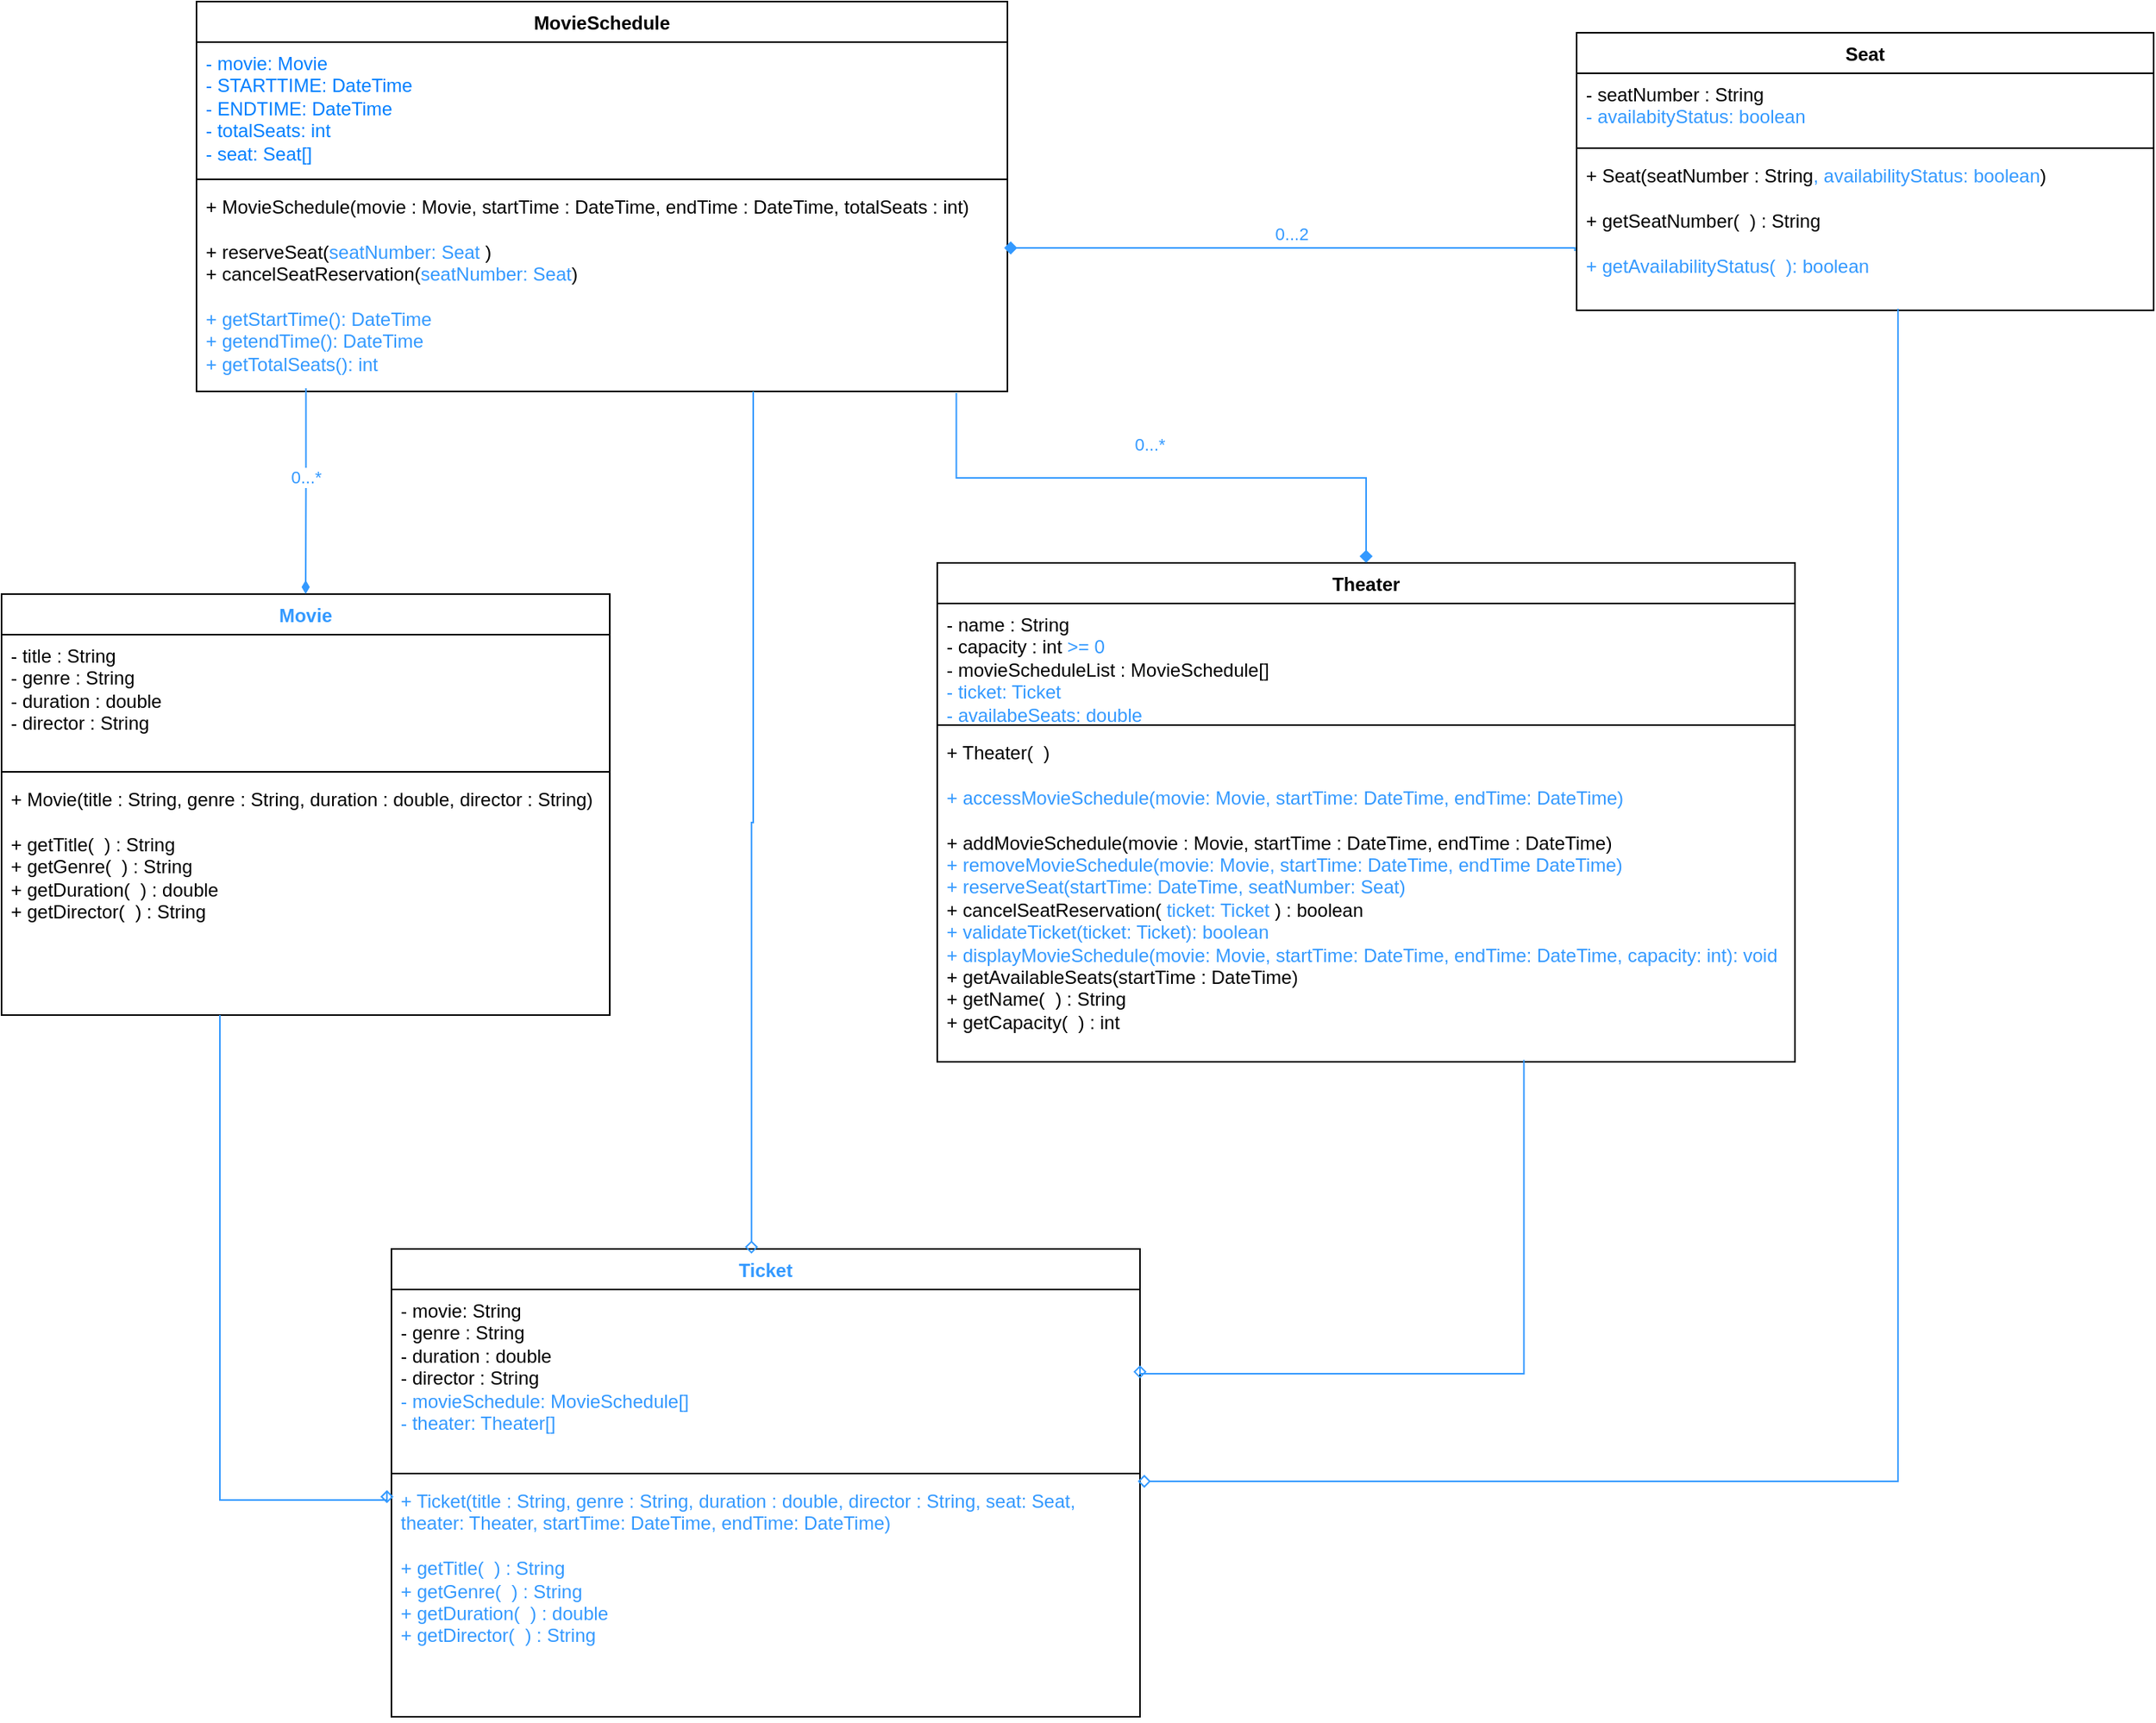 <mxfile version="21.5.0" type="google">
  <diagram name="Page-1" id="X9H0Jpc1L9nfje0OqII_">
    <mxGraphModel grid="1" page="1" gridSize="10" guides="1" tooltips="1" connect="1" arrows="1" fold="1" pageScale="1" pageWidth="850" pageHeight="1100" math="0" shadow="0">
      <root>
        <mxCell id="0" />
        <mxCell id="1" parent="0" />
        <mxCell id="2UeZ1jJ89Ma1ybHRojLT-1" value="Seat" style="swimlane;fontStyle=1;align=center;verticalAlign=top;childLayout=stackLayout;horizontal=1;startSize=26;horizontalStack=0;resizeParent=1;resizeParentMax=0;resizeLast=0;collapsible=1;marginBottom=0;whiteSpace=wrap;html=1;" vertex="1" parent="1">
          <mxGeometry x="1050" y="70" width="370" height="178" as="geometry" />
        </mxCell>
        <mxCell id="2UeZ1jJ89Ma1ybHRojLT-2" value="- seatNumber : String&lt;br&gt;&lt;font color=&quot;#3399ff&quot;&gt;- availabityStatus: boolean&lt;/font&gt;" style="text;strokeColor=none;fillColor=none;align=left;verticalAlign=top;spacingLeft=4;spacingRight=4;overflow=hidden;rotatable=0;points=[[0,0.5],[1,0.5]];portConstraint=eastwest;whiteSpace=wrap;html=1;" vertex="1" parent="2UeZ1jJ89Ma1ybHRojLT-1">
          <mxGeometry y="26" width="370" height="44" as="geometry" />
        </mxCell>
        <mxCell id="2UeZ1jJ89Ma1ybHRojLT-3" value="" style="line;strokeWidth=1;fillColor=none;align=left;verticalAlign=middle;spacingTop=-1;spacingLeft=3;spacingRight=3;rotatable=0;labelPosition=right;points=[];portConstraint=eastwest;strokeColor=inherit;" vertex="1" parent="2UeZ1jJ89Ma1ybHRojLT-1">
          <mxGeometry y="70" width="370" height="8" as="geometry" />
        </mxCell>
        <mxCell id="2UeZ1jJ89Ma1ybHRojLT-4" value="&lt;div&gt;+ Seat(seatNumber : String&lt;font color=&quot;#3399ff&quot;&gt;, availabilityStatus: boolean&lt;/font&gt;)&lt;/div&gt;&lt;div&gt;&lt;br&gt;&lt;/div&gt;&lt;div&gt;+ getSeatNumber(&amp;nbsp; ) : String&lt;/div&gt;&lt;div&gt;&lt;br&gt;&lt;/div&gt;&lt;div&gt;&lt;font color=&quot;#3399ff&quot;&gt;+ getAvailabilityStatus(&amp;nbsp; ): boolean&lt;/font&gt;&lt;/div&gt;&lt;div&gt;&lt;br&gt;&lt;/div&gt;" style="text;strokeColor=none;fillColor=none;align=left;verticalAlign=top;spacingLeft=4;spacingRight=4;overflow=hidden;rotatable=0;points=[[0,0.5],[1,0.5]];portConstraint=eastwest;whiteSpace=wrap;html=1;" vertex="1" parent="2UeZ1jJ89Ma1ybHRojLT-1">
          <mxGeometry y="78" width="370" height="100" as="geometry" />
        </mxCell>
        <mxCell id="2UeZ1jJ89Ma1ybHRojLT-5" value="&lt;font color=&quot;#3399ff&quot;&gt;Movie&lt;/font&gt;" style="swimlane;fontStyle=1;align=center;verticalAlign=top;childLayout=stackLayout;horizontal=1;startSize=26;horizontalStack=0;resizeParent=1;resizeParentMax=0;resizeLast=0;collapsible=1;marginBottom=0;whiteSpace=wrap;html=1;" vertex="1" parent="1">
          <mxGeometry x="40" y="430" width="390" height="270" as="geometry" />
        </mxCell>
        <mxCell id="2UeZ1jJ89Ma1ybHRojLT-6" value="&lt;div&gt;- title : String &lt;br&gt;&lt;/div&gt;&lt;div&gt;- genre : String &lt;br&gt;&lt;/div&gt;&lt;div&gt;- duration : double &lt;br&gt;&lt;/div&gt;&lt;div&gt;- director : String&lt;/div&gt;" style="text;strokeColor=none;fillColor=none;align=left;verticalAlign=top;spacingLeft=4;spacingRight=4;overflow=hidden;rotatable=0;points=[[0,0.5],[1,0.5]];portConstraint=eastwest;whiteSpace=wrap;html=1;" vertex="1" parent="2UeZ1jJ89Ma1ybHRojLT-5">
          <mxGeometry y="26" width="390" height="84" as="geometry" />
        </mxCell>
        <mxCell id="2UeZ1jJ89Ma1ybHRojLT-7" value="" style="line;strokeWidth=1;fillColor=none;align=left;verticalAlign=middle;spacingTop=-1;spacingLeft=3;spacingRight=3;rotatable=0;labelPosition=right;points=[];portConstraint=eastwest;strokeColor=inherit;" vertex="1" parent="2UeZ1jJ89Ma1ybHRojLT-5">
          <mxGeometry y="110" width="390" height="8" as="geometry" />
        </mxCell>
        <mxCell id="2UeZ1jJ89Ma1ybHRojLT-8" value="&lt;div&gt;+ Movie(title : String, genre : String, duration : double, director : String)&amp;nbsp; &lt;br&gt;&lt;/div&gt;&lt;div&gt;&lt;br&gt;&lt;/div&gt;&lt;div&gt;+ getTitle(&amp;nbsp;&lt;font color=&quot;#3399ff&quot;&gt; &lt;/font&gt;) : String &lt;br&gt;&lt;/div&gt;&lt;div&gt;+ getGenre( &amp;nbsp;) : String &lt;br&gt;&lt;/div&gt;&lt;div&gt;+ getDuration( &amp;nbsp;) : double &lt;br&gt;&lt;/div&gt;&lt;div&gt;+ getDirector(&amp;nbsp; ) : String&lt;/div&gt;&lt;div&gt;&lt;br&gt;&lt;/div&gt;&lt;div&gt;&lt;br&gt;&lt;/div&gt;&lt;div&gt;&amp;nbsp;&amp;nbsp; &lt;/div&gt;" style="text;strokeColor=none;fillColor=none;align=left;verticalAlign=top;spacingLeft=4;spacingRight=4;overflow=hidden;rotatable=0;points=[[0,0.5],[1,0.5]];portConstraint=eastwest;whiteSpace=wrap;html=1;" vertex="1" parent="2UeZ1jJ89Ma1ybHRojLT-5">
          <mxGeometry y="118" width="390" height="152" as="geometry" />
        </mxCell>
        <mxCell id="2UeZ1jJ89Ma1ybHRojLT-9" value="MovieSchedule" style="swimlane;fontStyle=1;align=center;verticalAlign=top;childLayout=stackLayout;horizontal=1;startSize=26;horizontalStack=0;resizeParent=1;resizeParentMax=0;resizeLast=0;collapsible=1;marginBottom=0;whiteSpace=wrap;html=1;" vertex="1" parent="1">
          <mxGeometry x="165" y="50" width="520" height="250" as="geometry" />
        </mxCell>
        <mxCell id="2UeZ1jJ89Ma1ybHRojLT-10" value="&lt;font color=&quot;#007fff&quot;&gt;- movie: Movie&lt;br&gt;- STARTTIME: DateTime&lt;br&gt;- ENDTIME: DateTime&lt;br&gt;- totalSeats: int&lt;br&gt;- seat: Seat[]&lt;br&gt;&lt;/font&gt;" style="text;strokeColor=none;fillColor=none;align=left;verticalAlign=top;spacingLeft=4;spacingRight=4;overflow=hidden;rotatable=0;points=[[0,0.5],[1,0.5]];portConstraint=eastwest;whiteSpace=wrap;html=1;" vertex="1" parent="2UeZ1jJ89Ma1ybHRojLT-9">
          <mxGeometry y="26" width="520" height="84" as="geometry" />
        </mxCell>
        <mxCell id="2UeZ1jJ89Ma1ybHRojLT-11" value="" style="line;strokeWidth=1;fillColor=none;align=left;verticalAlign=middle;spacingTop=-1;spacingLeft=3;spacingRight=3;rotatable=0;labelPosition=right;points=[];portConstraint=eastwest;strokeColor=inherit;" vertex="1" parent="2UeZ1jJ89Ma1ybHRojLT-9">
          <mxGeometry y="110" width="520" height="8" as="geometry" />
        </mxCell>
        <mxCell id="2UeZ1jJ89Ma1ybHRojLT-12" value="&lt;div&gt;+ MovieSchedule(movie : Movie, startTime : DateTime, endTime : DateTime, totalSeats : int)&amp;nbsp; &lt;br&gt;&lt;/div&gt;&lt;div&gt;&lt;br&gt;&lt;/div&gt;&lt;div&gt;+ reserveSeat(&lt;font color=&quot;#3399ff&quot;&gt;seatNumber: Seat&lt;/font&gt;&amp;nbsp;) &lt;br&gt;&lt;/div&gt;&lt;div&gt;+ cancelSeatReservation(&lt;font color=&quot;#3399ff&quot;&gt;seatNumber: Seat&lt;/font&gt;)&amp;nbsp;&amp;nbsp; &lt;/div&gt;&lt;div&gt;&lt;br&gt;&lt;/div&gt;&lt;div&gt;&lt;font color=&quot;#3399ff&quot;&gt;+ getStartTime(): DateTime&lt;/font&gt;&lt;/div&gt;&lt;div&gt;&lt;font color=&quot;#3399ff&quot;&gt;+ getendTime(): DateTime&lt;/font&gt;&lt;/div&gt;&lt;div&gt;&lt;font color=&quot;#3399ff&quot;&gt;+ getTotalSeats(): int&lt;/font&gt;&lt;/div&gt;" style="text;strokeColor=none;fillColor=none;align=left;verticalAlign=top;spacingLeft=4;spacingRight=4;overflow=hidden;rotatable=0;points=[[0,0.5],[1,0.5]];portConstraint=eastwest;whiteSpace=wrap;html=1;" vertex="1" parent="2UeZ1jJ89Ma1ybHRojLT-9">
          <mxGeometry y="118" width="520" height="132" as="geometry" />
        </mxCell>
        <mxCell id="2UeZ1jJ89Ma1ybHRojLT-13" value="Theater" style="swimlane;fontStyle=1;align=center;verticalAlign=top;childLayout=stackLayout;horizontal=1;startSize=26;horizontalStack=0;resizeParent=1;resizeParentMax=0;resizeLast=0;collapsible=1;marginBottom=0;whiteSpace=wrap;html=1;" vertex="1" parent="1">
          <mxGeometry x="640" y="410" width="550" height="320" as="geometry" />
        </mxCell>
        <mxCell id="2UeZ1jJ89Ma1ybHRojLT-14" value="&lt;div&gt;- name : String &lt;br&gt;&lt;/div&gt;&lt;div&gt;- capacity : int &lt;font color=&quot;#3399ff&quot;&gt;&amp;gt;= 0&lt;/font&gt;&lt;br&gt;&lt;/div&gt;&lt;div&gt;- movieScheduleList : MovieSchedule[]&lt;/div&gt;&lt;div&gt;&lt;font color=&quot;#3399ff&quot;&gt;- ticket: Ticket&lt;/font&gt;&lt;/div&gt;&lt;div&gt;&lt;font color=&quot;#3399ff&quot;&gt;- availabeSeats: double&lt;/font&gt;&lt;/div&gt;&lt;div&gt;&lt;br&gt;&lt;/div&gt;" style="text;strokeColor=none;fillColor=none;align=left;verticalAlign=top;spacingLeft=4;spacingRight=4;overflow=hidden;rotatable=0;points=[[0,0.5],[1,0.5]];portConstraint=eastwest;whiteSpace=wrap;html=1;" vertex="1" parent="2UeZ1jJ89Ma1ybHRojLT-13">
          <mxGeometry y="26" width="550" height="74" as="geometry" />
        </mxCell>
        <mxCell id="2UeZ1jJ89Ma1ybHRojLT-15" value="" style="line;strokeWidth=1;fillColor=none;align=left;verticalAlign=middle;spacingTop=-1;spacingLeft=3;spacingRight=3;rotatable=0;labelPosition=right;points=[];portConstraint=eastwest;strokeColor=inherit;" vertex="1" parent="2UeZ1jJ89Ma1ybHRojLT-13">
          <mxGeometry y="100" width="550" height="8" as="geometry" />
        </mxCell>
        <mxCell id="2UeZ1jJ89Ma1ybHRojLT-16" value="&lt;div&gt;+ Theater(&amp;nbsp; )&amp;nbsp; &lt;br&gt;&lt;/div&gt;&lt;div&gt;&lt;br&gt;&lt;/div&gt;&lt;div&gt;&lt;font color=&quot;#3399ff&quot;&gt;+ accessMovieSchedule(movie: Movie, startTime: DateTime, endTime: DateTime)&lt;/font&gt;&lt;/div&gt;&lt;div&gt;&lt;br&gt;&lt;/div&gt;&lt;div&gt;+ addMovieSchedule(movie : Movie, startTime : DateTime, endTime : DateTime) &lt;br&gt;&lt;/div&gt;&lt;div&gt;&lt;font color=&quot;#3399ff&quot;&gt;+ removeMovieSchedule(movie: Movie, startTime: DateTime, endTime DateTime)&lt;/font&gt;&lt;/div&gt;&lt;div&gt;&lt;font color=&quot;#3399ff&quot;&gt;+ reserveSeat(startTime: DateTime, seatNumber: Seat)&lt;/font&gt;&lt;/div&gt;&lt;div&gt;+ cancelSeatReservation( &lt;font color=&quot;#3399ff&quot;&gt;ticket: Ticket&lt;/font&gt;&amp;nbsp;) : boolean &lt;br&gt;&lt;/div&gt;&lt;div&gt;&lt;font color=&quot;#3399ff&quot;&gt;+ validateTicket(ticket: Ticket): boolean&lt;/font&gt;&lt;/div&gt;&lt;div&gt;&lt;font color=&quot;#3399ff&quot;&gt;+ displayMovieSchedule(movie: Movie, startTime: DateTime, endTime: DateTime, capacity: int): void&lt;/font&gt;&lt;/div&gt;&lt;div&gt;+ getAvailableSeats(startTime : DateTime) &lt;br&gt;&lt;/div&gt;&lt;div&gt;+ getName(&amp;nbsp; ) : String &lt;br&gt;&lt;/div&gt;&lt;div&gt;+ getCapacity(&amp;nbsp; ) : int&lt;/div&gt;" style="text;strokeColor=none;fillColor=none;align=left;verticalAlign=top;spacingLeft=4;spacingRight=4;overflow=hidden;rotatable=0;points=[[0,0.5],[1,0.5]];portConstraint=eastwest;whiteSpace=wrap;html=1;" vertex="1" parent="2UeZ1jJ89Ma1ybHRojLT-13">
          <mxGeometry y="108" width="550" height="212" as="geometry" />
        </mxCell>
        <mxCell id="fQB4_j-KEd2w4DvYBhpt-10" value="&lt;font color=&quot;#3399ff&quot;&gt;0...*&lt;/font&gt;" style="html=1;verticalAlign=bottom;endArrow=diamond;edgeStyle=elbowEdgeStyle;elbow=vertical;curved=0;rounded=0;exitX=0.937;exitY=1.008;exitDx=0;exitDy=0;exitPerimeter=0;entryX=0.5;entryY=0;entryDx=0;entryDy=0;endFill=1;strokeColor=#3399FF;" edge="1" parent="1" source="2UeZ1jJ89Ma1ybHRojLT-12" target="2UeZ1jJ89Ma1ybHRojLT-13">
          <mxGeometry x="-0.041" y="13" width="80" relative="1" as="geometry">
            <mxPoint x="690" y="390" as="sourcePoint" />
            <mxPoint x="770" y="390" as="targetPoint" />
            <Array as="points" />
            <mxPoint as="offset" />
          </mxGeometry>
        </mxCell>
        <mxCell id="fQB4_j-KEd2w4DvYBhpt-11" value="0...*" style="html=1;verticalAlign=bottom;endArrow=diamondThin;edgeStyle=elbowEdgeStyle;elbow=vertical;curved=0;rounded=0;entryX=0.5;entryY=0;entryDx=0;entryDy=0;exitX=0.135;exitY=0.985;exitDx=0;exitDy=0;exitPerimeter=0;strokeColor=#3399FF;endFill=1;fontColor=#3399FF;" edge="1" parent="1" source="2UeZ1jJ89Ma1ybHRojLT-12" target="2UeZ1jJ89Ma1ybHRojLT-5">
          <mxGeometry width="80" relative="1" as="geometry">
            <mxPoint x="250" y="310" as="sourcePoint" />
            <mxPoint x="330" y="310" as="targetPoint" />
          </mxGeometry>
        </mxCell>
        <mxCell id="fQB4_j-KEd2w4DvYBhpt-16" value="&lt;font color=&quot;#3399ff&quot;&gt;Ticket&lt;/font&gt;" style="swimlane;fontStyle=1;align=center;verticalAlign=top;childLayout=stackLayout;horizontal=1;startSize=26;horizontalStack=0;resizeParent=1;resizeParentMax=0;resizeLast=0;collapsible=1;marginBottom=0;whiteSpace=wrap;html=1;" vertex="1" parent="1">
          <mxGeometry x="290" y="850" width="480" height="300" as="geometry" />
        </mxCell>
        <mxCell id="fQB4_j-KEd2w4DvYBhpt-17" value="&lt;div&gt;- movie: String &lt;br&gt;&lt;/div&gt;&lt;div&gt;- genre : String &lt;br&gt;&lt;/div&gt;&lt;div&gt;- duration : double &lt;br&gt;&lt;/div&gt;&lt;div&gt;- director : String&lt;/div&gt;&lt;div&gt;&lt;font color=&quot;#3399ff&quot;&gt;- movieSchedule: MovieSchedule[]&lt;/font&gt;&lt;/div&gt;&lt;div&gt;&lt;font color=&quot;#3399ff&quot;&gt;- theater: Theater[]&lt;/font&gt;&lt;/div&gt;" style="text;strokeColor=none;fillColor=none;align=left;verticalAlign=top;spacingLeft=4;spacingRight=4;overflow=hidden;rotatable=0;points=[[0,0.5],[1,0.5]];portConstraint=eastwest;whiteSpace=wrap;html=1;" vertex="1" parent="fQB4_j-KEd2w4DvYBhpt-16">
          <mxGeometry y="26" width="480" height="114" as="geometry" />
        </mxCell>
        <mxCell id="fQB4_j-KEd2w4DvYBhpt-18" value="" style="line;strokeWidth=1;fillColor=none;align=left;verticalAlign=middle;spacingTop=-1;spacingLeft=3;spacingRight=3;rotatable=0;labelPosition=right;points=[];portConstraint=eastwest;strokeColor=inherit;" vertex="1" parent="fQB4_j-KEd2w4DvYBhpt-16">
          <mxGeometry y="140" width="480" height="8" as="geometry" />
        </mxCell>
        <mxCell id="fQB4_j-KEd2w4DvYBhpt-19" value="&lt;div&gt;&lt;font color=&quot;#3399ff&quot;&gt;+ Ticket(title : String, genre : String, duration : double, director : String, seat: Seat, theater: Theater, startTime: DateTime, endTime: DateTime)&amp;nbsp; &lt;br&gt;&lt;/font&gt;&lt;/div&gt;&lt;div&gt;&lt;font color=&quot;#3399ff&quot;&gt;&lt;br&gt;&lt;/font&gt;&lt;/div&gt;&lt;div&gt;&lt;font color=&quot;#3399ff&quot;&gt;+ getTitle(&amp;nbsp; ) : String &lt;br&gt;&lt;/font&gt;&lt;/div&gt;&lt;div&gt;&lt;font color=&quot;#3399ff&quot;&gt;+ getGenre( &amp;nbsp;) : String &lt;br&gt;&lt;/font&gt;&lt;/div&gt;&lt;div&gt;&lt;font color=&quot;#3399ff&quot;&gt;+ getDuration( &amp;nbsp;) : double &lt;br&gt;&lt;/font&gt;&lt;/div&gt;&lt;div&gt;&lt;font color=&quot;#3399ff&quot;&gt;+ getDirector( &amp;nbsp;) : String&lt;/font&gt;&lt;/div&gt;&lt;div&gt;&lt;br&gt;&lt;/div&gt;&lt;div&gt;&lt;br&gt;&lt;/div&gt;&lt;div&gt;&amp;nbsp;&amp;nbsp; &lt;/div&gt;" style="text;strokeColor=none;fillColor=none;align=left;verticalAlign=top;spacingLeft=4;spacingRight=4;overflow=hidden;rotatable=0;points=[[0,0.5],[1,0.5]];portConstraint=eastwest;whiteSpace=wrap;html=1;" vertex="1" parent="fQB4_j-KEd2w4DvYBhpt-16">
          <mxGeometry y="148" width="480" height="152" as="geometry" />
        </mxCell>
        <mxCell id="fQB4_j-KEd2w4DvYBhpt-21" value="&lt;font color=&quot;#3399ff&quot;&gt;0...2&lt;/font&gt;" style="html=1;verticalAlign=bottom;endArrow=diamond;edgeStyle=elbowEdgeStyle;elbow=vertical;curved=0;rounded=0;exitX=-0.003;exitY=0.62;exitDx=0;exitDy=0;exitPerimeter=0;strokeColor=#3399FF;endFill=1;entryX=0.996;entryY=0.303;entryDx=0;entryDy=0;entryPerimeter=0;" edge="1" parent="1" source="2UeZ1jJ89Ma1ybHRojLT-4" target="2UeZ1jJ89Ma1ybHRojLT-12">
          <mxGeometry width="80" relative="1" as="geometry">
            <mxPoint x="940" y="310" as="sourcePoint" />
            <mxPoint x="690" y="210" as="targetPoint" />
            <Array as="points">
              <mxPoint x="690" y="208" />
            </Array>
          </mxGeometry>
        </mxCell>
        <mxCell id="fQB4_j-KEd2w4DvYBhpt-26" value="" style="html=1;verticalAlign=bottom;endArrow=diamond;edgeStyle=elbowEdgeStyle;elbow=vertical;curved=0;rounded=0;exitX=0.481;exitY=0.01;exitDx=0;exitDy=0;exitPerimeter=0;strokeColor=#3399FF;endFill=0;entryX=0.481;entryY=0.01;entryDx=0;entryDy=0;entryPerimeter=0;" edge="1" parent="1" target="fQB4_j-KEd2w4DvYBhpt-16">
          <mxGeometry width="80" relative="1" as="geometry">
            <mxPoint x="522" y="300" as="sourcePoint" />
            <mxPoint x="520" y="800" as="targetPoint" />
          </mxGeometry>
        </mxCell>
        <mxCell id="fQB4_j-KEd2w4DvYBhpt-20" value="" style="html=1;verticalAlign=bottom;endArrow=diamond;edgeStyle=elbowEdgeStyle;elbow=vertical;curved=0;rounded=0;strokeColor=#3399FF;endFill=0;entryX=0.997;entryY=0.007;entryDx=0;entryDy=0;entryPerimeter=0;exitX=0.557;exitY=0.99;exitDx=0;exitDy=0;exitPerimeter=0;" edge="1" parent="1" source="2UeZ1jJ89Ma1ybHRojLT-4" target="fQB4_j-KEd2w4DvYBhpt-19">
          <mxGeometry x="0.0" width="80" relative="1" as="geometry">
            <mxPoint x="1134.86" y="100" as="sourcePoint" />
            <mxPoint x="760" y="920" as="targetPoint" />
            <Array as="points">
              <mxPoint x="1180" y="999" />
              <mxPoint x="1140" y="930" />
            </Array>
            <mxPoint as="offset" />
          </mxGeometry>
        </mxCell>
        <mxCell id="fQB4_j-KEd2w4DvYBhpt-23" value="" style="html=1;verticalAlign=bottom;endArrow=diamond;edgeStyle=elbowEdgeStyle;elbow=vertical;curved=0;rounded=0;strokeColor=#3399FF;endFill=0;entryX=1;entryY=0.5;entryDx=0;entryDy=0;exitX=0.684;exitY=0.994;exitDx=0;exitDy=0;exitPerimeter=0;" edge="1" parent="1" source="2UeZ1jJ89Ma1ybHRojLT-16" target="fQB4_j-KEd2w4DvYBhpt-17">
          <mxGeometry width="80" relative="1" as="geometry">
            <mxPoint x="871.76" y="720.004" as="sourcePoint" />
            <mxPoint x="840.0" y="880.096" as="targetPoint" />
            <Array as="points">
              <mxPoint x="1040" y="930" />
              <mxPoint x="947.8" y="868.06" />
              <mxPoint x="890" y="878" />
            </Array>
          </mxGeometry>
        </mxCell>
        <mxCell id="fQB4_j-KEd2w4DvYBhpt-25" value="" style="html=1;verticalAlign=bottom;endArrow=diamond;edgeStyle=elbowEdgeStyle;elbow=vertical;curved=0;rounded=0;strokeColor=#3399FF;endFill=0;exitX=0.431;exitY=0.993;exitDx=0;exitDy=0;exitPerimeter=0;entryX=-0.006;entryY=0.099;entryDx=0;entryDy=0;entryPerimeter=0;" edge="1" parent="1" target="fQB4_j-KEd2w4DvYBhpt-19">
          <mxGeometry width="80" relative="1" as="geometry">
            <mxPoint x="180.0" y="699.996" as="sourcePoint" />
            <mxPoint x="280" y="1011" as="targetPoint" />
            <Array as="points">
              <mxPoint x="151.91" y="1011.06" />
            </Array>
          </mxGeometry>
        </mxCell>
      </root>
    </mxGraphModel>
  </diagram>
</mxfile>
